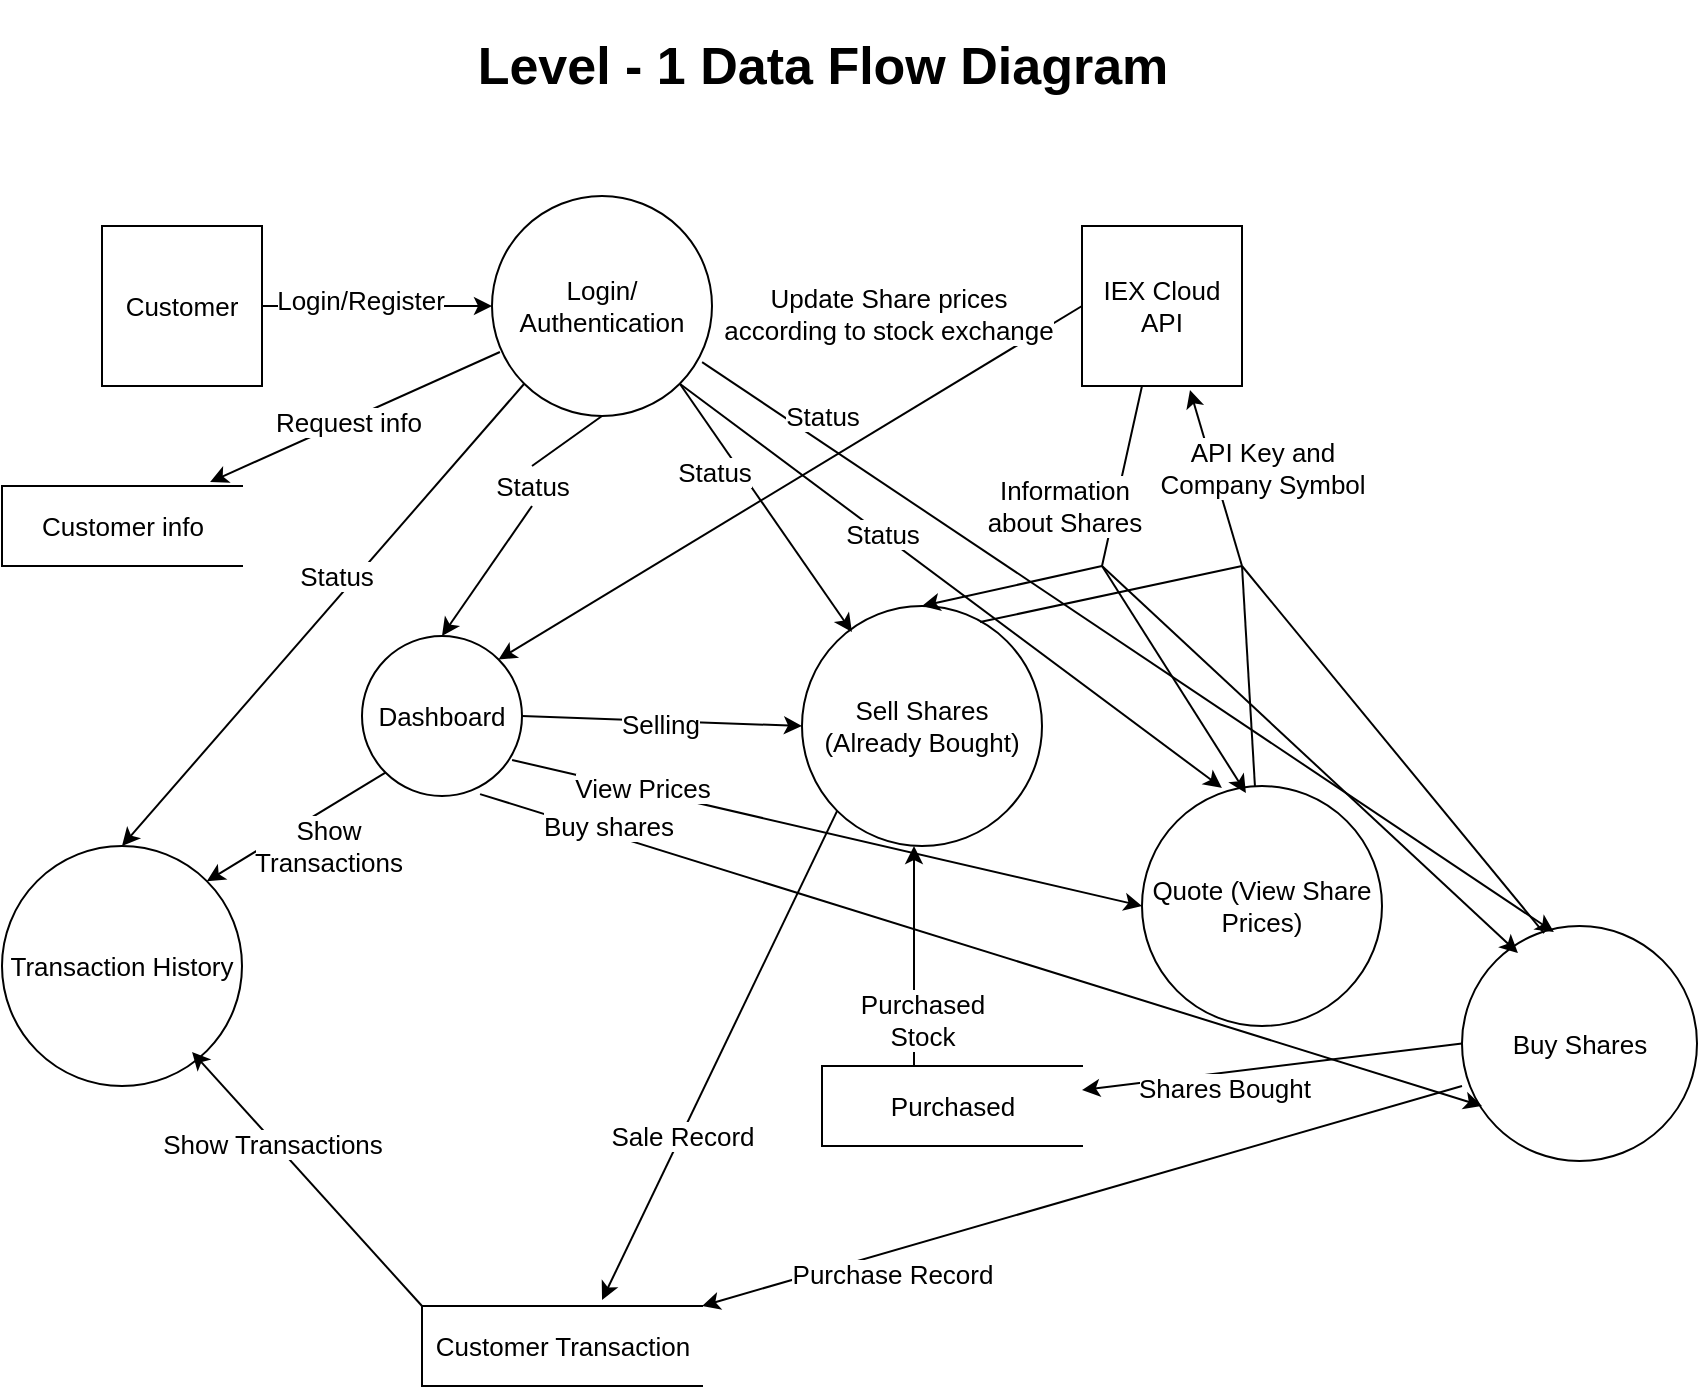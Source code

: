 <mxfile version="16.5.2" type="github">
  <diagram name="Page-1" id="52a04d89-c75d-2922-d76d-85b35f80e030">
    <mxGraphModel dx="868" dy="425" grid="1" gridSize="10" guides="1" tooltips="1" connect="1" arrows="1" fold="1" page="1" pageScale="1" pageWidth="1100" pageHeight="850" background="none" math="0" shadow="0">
      <root>
        <mxCell id="0" />
        <mxCell id="1" parent="0" />
        <mxCell id="CykZe8ZlgCOdlAW5LK25-1" value="&lt;h1&gt;Level - 1 Data Flow Diagram&lt;/h1&gt;" style="text;html=1;align=center;verticalAlign=middle;resizable=0;points=[];autosize=1;strokeColor=none;fillColor=none;fontSize=13;" vertex="1" parent="1">
          <mxGeometry x="290" y="70" width="360" height="60" as="geometry" />
        </mxCell>
        <mxCell id="CykZe8ZlgCOdlAW5LK25-2" value="Customer" style="whiteSpace=wrap;html=1;aspect=fixed;fontSize=13;" vertex="1" parent="1">
          <mxGeometry x="110" y="180" width="80" height="80" as="geometry" />
        </mxCell>
        <mxCell id="CykZe8ZlgCOdlAW5LK25-4" value="IEX Cloud API" style="whiteSpace=wrap;html=1;aspect=fixed;fontSize=13;" vertex="1" parent="1">
          <mxGeometry x="600" y="180" width="80" height="80" as="geometry" />
        </mxCell>
        <mxCell id="CykZe8ZlgCOdlAW5LK25-5" value="Login/&lt;br&gt;Authentication" style="ellipse;whiteSpace=wrap;html=1;aspect=fixed;fontSize=13;" vertex="1" parent="1">
          <mxGeometry x="305" y="165" width="110" height="110" as="geometry" />
        </mxCell>
        <mxCell id="CykZe8ZlgCOdlAW5LK25-6" value="Sell Shares (Already Bought)" style="ellipse;whiteSpace=wrap;html=1;aspect=fixed;fontSize=13;" vertex="1" parent="1">
          <mxGeometry x="460" y="370" width="120" height="120" as="geometry" />
        </mxCell>
        <mxCell id="CykZe8ZlgCOdlAW5LK25-7" value="Buy Shares" style="ellipse;whiteSpace=wrap;html=1;aspect=fixed;fontSize=13;" vertex="1" parent="1">
          <mxGeometry x="790" y="530" width="117.5" height="117.5" as="geometry" />
        </mxCell>
        <mxCell id="CykZe8ZlgCOdlAW5LK25-8" value="Dashboard" style="ellipse;whiteSpace=wrap;html=1;aspect=fixed;fontSize=13;" vertex="1" parent="1">
          <mxGeometry x="240" y="385" width="80" height="80" as="geometry" />
        </mxCell>
        <mxCell id="CykZe8ZlgCOdlAW5LK25-9" value="Quote (View Share Prices)" style="ellipse;whiteSpace=wrap;html=1;aspect=fixed;fontSize=13;" vertex="1" parent="1">
          <mxGeometry x="630" y="460" width="120" height="120" as="geometry" />
        </mxCell>
        <mxCell id="CykZe8ZlgCOdlAW5LK25-10" value="Customer info" style="html=1;dashed=0;whitespace=wrap;shape=partialRectangle;right=0;fontSize=13;" vertex="1" parent="1">
          <mxGeometry x="60" y="310" width="120" height="40" as="geometry" />
        </mxCell>
        <mxCell id="CykZe8ZlgCOdlAW5LK25-11" value="Customer Transaction" style="html=1;dashed=0;whitespace=wrap;shape=partialRectangle;right=0;fontSize=13;" vertex="1" parent="1">
          <mxGeometry x="270" y="720" width="140" height="40" as="geometry" />
        </mxCell>
        <mxCell id="CykZe8ZlgCOdlAW5LK25-12" value="" style="endArrow=classic;html=1;rounded=0;fontSize=13;exitX=1;exitY=0.5;exitDx=0;exitDy=0;entryX=0;entryY=0.5;entryDx=0;entryDy=0;" edge="1" parent="1" source="CykZe8ZlgCOdlAW5LK25-2" target="CykZe8ZlgCOdlAW5LK25-5">
          <mxGeometry width="50" height="50" relative="1" as="geometry">
            <mxPoint x="420" y="380" as="sourcePoint" />
            <mxPoint x="470" y="330" as="targetPoint" />
          </mxGeometry>
        </mxCell>
        <mxCell id="CykZe8ZlgCOdlAW5LK25-13" value="Login/Register" style="edgeLabel;html=1;align=center;verticalAlign=middle;resizable=0;points=[];fontSize=13;" vertex="1" connectable="0" parent="CykZe8ZlgCOdlAW5LK25-12">
          <mxGeometry x="-0.155" y="3" relative="1" as="geometry">
            <mxPoint as="offset" />
          </mxGeometry>
        </mxCell>
        <mxCell id="CykZe8ZlgCOdlAW5LK25-14" value="" style="endArrow=classic;html=1;rounded=0;fontSize=13;exitX=0.5;exitY=1;exitDx=0;exitDy=0;entryX=0.5;entryY=0;entryDx=0;entryDy=0;fontStyle=0;startArrow=none;" edge="1" parent="1" source="CykZe8ZlgCOdlAW5LK25-15" target="CykZe8ZlgCOdlAW5LK25-8">
          <mxGeometry width="50" height="50" relative="1" as="geometry">
            <mxPoint x="420" y="380" as="sourcePoint" />
            <mxPoint x="395" y="360" as="targetPoint" />
          </mxGeometry>
        </mxCell>
        <mxCell id="CykZe8ZlgCOdlAW5LK25-15" value="Status" style="text;html=1;align=center;verticalAlign=middle;resizable=0;points=[];autosize=1;strokeColor=none;fillColor=none;fontSize=13;" vertex="1" parent="1">
          <mxGeometry x="300" y="300" width="50" height="20" as="geometry" />
        </mxCell>
        <mxCell id="CykZe8ZlgCOdlAW5LK25-16" value="" style="endArrow=none;html=1;rounded=0;fontSize=13;exitX=0.5;exitY=1;exitDx=0;exitDy=0;entryX=0.5;entryY=0;entryDx=0;entryDy=0;fontStyle=0" edge="1" parent="1" source="CykZe8ZlgCOdlAW5LK25-5" target="CykZe8ZlgCOdlAW5LK25-15">
          <mxGeometry width="50" height="50" relative="1" as="geometry">
            <mxPoint x="395" y="310" as="sourcePoint" />
            <mxPoint x="400" y="380" as="targetPoint" />
          </mxGeometry>
        </mxCell>
        <mxCell id="CykZe8ZlgCOdlAW5LK25-17" value="" style="endArrow=classic;html=1;rounded=0;fontSize=13;entryX=0.675;entryY=1.025;entryDx=0;entryDy=0;entryPerimeter=0;" edge="1" parent="1" target="CykZe8ZlgCOdlAW5LK25-4">
          <mxGeometry width="50" height="50" relative="1" as="geometry">
            <mxPoint x="680" y="350" as="sourcePoint" />
            <mxPoint x="712" y="140" as="targetPoint" />
          </mxGeometry>
        </mxCell>
        <mxCell id="CykZe8ZlgCOdlAW5LK25-18" value="API Key and &lt;br&gt;Company Symbol" style="edgeLabel;html=1;align=center;verticalAlign=middle;resizable=0;points=[];fontSize=13;" vertex="1" connectable="0" parent="CykZe8ZlgCOdlAW5LK25-17">
          <mxGeometry x="-0.176" y="-4" relative="1" as="geometry">
            <mxPoint x="17" y="-12" as="offset" />
          </mxGeometry>
        </mxCell>
        <mxCell id="CykZe8ZlgCOdlAW5LK25-23" value="Purchased" style="html=1;dashed=0;whitespace=wrap;shape=partialRectangle;right=0;fontSize=13;" vertex="1" parent="1">
          <mxGeometry x="470" y="600" width="130" height="40" as="geometry" />
        </mxCell>
        <mxCell id="CykZe8ZlgCOdlAW5LK25-24" value="" style="endArrow=none;html=1;rounded=0;fontSize=13;" edge="1" parent="1" source="CykZe8ZlgCOdlAW5LK25-9">
          <mxGeometry width="50" height="50" relative="1" as="geometry">
            <mxPoint x="620" y="430" as="sourcePoint" />
            <mxPoint x="680" y="350" as="targetPoint" />
            <Array as="points" />
          </mxGeometry>
        </mxCell>
        <mxCell id="CykZe8ZlgCOdlAW5LK25-26" value="" style="endArrow=none;html=1;rounded=0;fontSize=13;exitX=0.349;exitY=0.03;exitDx=0;exitDy=0;exitPerimeter=0;" edge="1" parent="1" source="CykZe8ZlgCOdlAW5LK25-7">
          <mxGeometry width="50" height="50" relative="1" as="geometry">
            <mxPoint x="800" y="430" as="sourcePoint" />
            <mxPoint x="680" y="350" as="targetPoint" />
          </mxGeometry>
        </mxCell>
        <mxCell id="CykZe8ZlgCOdlAW5LK25-27" value="" style="endArrow=none;html=1;rounded=0;fontSize=13;exitX=0.742;exitY=0.067;exitDx=0;exitDy=0;exitPerimeter=0;" edge="1" parent="1" source="CykZe8ZlgCOdlAW5LK25-6">
          <mxGeometry width="50" height="50" relative="1" as="geometry">
            <mxPoint x="480" y="490" as="sourcePoint" />
            <mxPoint x="680" y="350" as="targetPoint" />
          </mxGeometry>
        </mxCell>
        <mxCell id="CykZe8ZlgCOdlAW5LK25-28" value="" style="endArrow=none;html=1;rounded=0;fontSize=13;" edge="1" parent="1">
          <mxGeometry width="50" height="50" relative="1" as="geometry">
            <mxPoint x="610" y="350" as="sourcePoint" />
            <mxPoint x="630" y="260" as="targetPoint" />
          </mxGeometry>
        </mxCell>
        <mxCell id="CykZe8ZlgCOdlAW5LK25-32" value="Information &lt;br&gt;about Shares" style="edgeLabel;html=1;align=center;verticalAlign=middle;resizable=0;points=[];fontSize=13;" vertex="1" connectable="0" parent="CykZe8ZlgCOdlAW5LK25-28">
          <mxGeometry x="-0.252" y="2" relative="1" as="geometry">
            <mxPoint x="-25" y="4" as="offset" />
          </mxGeometry>
        </mxCell>
        <mxCell id="CykZe8ZlgCOdlAW5LK25-29" value="" style="endArrow=classic;html=1;rounded=0;fontSize=13;entryX=0.238;entryY=0.115;entryDx=0;entryDy=0;entryPerimeter=0;" edge="1" parent="1" target="CykZe8ZlgCOdlAW5LK25-7">
          <mxGeometry width="50" height="50" relative="1" as="geometry">
            <mxPoint x="610" y="350" as="sourcePoint" />
            <mxPoint x="480" y="310" as="targetPoint" />
          </mxGeometry>
        </mxCell>
        <mxCell id="CykZe8ZlgCOdlAW5LK25-30" value="" style="endArrow=classic;html=1;rounded=0;fontSize=13;entryX=0.433;entryY=0.029;entryDx=0;entryDy=0;entryPerimeter=0;" edge="1" parent="1" target="CykZe8ZlgCOdlAW5LK25-9">
          <mxGeometry width="50" height="50" relative="1" as="geometry">
            <mxPoint x="610" y="350" as="sourcePoint" />
            <mxPoint x="600" y="350" as="targetPoint" />
          </mxGeometry>
        </mxCell>
        <mxCell id="CykZe8ZlgCOdlAW5LK25-31" value="" style="endArrow=classic;html=1;rounded=0;fontSize=13;entryX=0.5;entryY=0;entryDx=0;entryDy=0;" edge="1" parent="1" target="CykZe8ZlgCOdlAW5LK25-6">
          <mxGeometry width="50" height="50" relative="1" as="geometry">
            <mxPoint x="610" y="350" as="sourcePoint" />
            <mxPoint x="530" y="350" as="targetPoint" />
          </mxGeometry>
        </mxCell>
        <mxCell id="CykZe8ZlgCOdlAW5LK25-33" value="" style="endArrow=classic;html=1;rounded=0;fontSize=13;exitX=0;exitY=0.5;exitDx=0;exitDy=0;entryX=1;entryY=0;entryDx=0;entryDy=0;" edge="1" parent="1" source="CykZe8ZlgCOdlAW5LK25-4" target="CykZe8ZlgCOdlAW5LK25-8">
          <mxGeometry width="50" height="50" relative="1" as="geometry">
            <mxPoint x="430" y="350" as="sourcePoint" />
            <mxPoint x="310" y="410" as="targetPoint" />
          </mxGeometry>
        </mxCell>
        <mxCell id="CykZe8ZlgCOdlAW5LK25-34" value="Update Share prices &lt;br&gt;according to stock exchange" style="edgeLabel;html=1;align=center;verticalAlign=middle;resizable=0;points=[];fontSize=13;" vertex="1" connectable="0" parent="CykZe8ZlgCOdlAW5LK25-33">
          <mxGeometry x="0.147" y="4" relative="1" as="geometry">
            <mxPoint x="68" y="-101" as="offset" />
          </mxGeometry>
        </mxCell>
        <mxCell id="CykZe8ZlgCOdlAW5LK25-35" value="" style="endArrow=classic;html=1;rounded=0;fontSize=13;exitX=1;exitY=0.5;exitDx=0;exitDy=0;entryX=0;entryY=0.5;entryDx=0;entryDy=0;" edge="1" parent="1" source="CykZe8ZlgCOdlAW5LK25-8" target="CykZe8ZlgCOdlAW5LK25-6">
          <mxGeometry width="50" height="50" relative="1" as="geometry">
            <mxPoint x="430" y="540" as="sourcePoint" />
            <mxPoint x="480" y="490" as="targetPoint" />
          </mxGeometry>
        </mxCell>
        <mxCell id="CykZe8ZlgCOdlAW5LK25-36" value="Selling" style="edgeLabel;html=1;align=center;verticalAlign=middle;resizable=0;points=[];fontSize=13;" vertex="1" connectable="0" parent="CykZe8ZlgCOdlAW5LK25-35">
          <mxGeometry x="-0.409" y="-3" relative="1" as="geometry">
            <mxPoint x="27" y="-1" as="offset" />
          </mxGeometry>
        </mxCell>
        <mxCell id="CykZe8ZlgCOdlAW5LK25-37" value="" style="endArrow=classic;html=1;rounded=0;fontSize=13;entryX=0;entryY=0.5;entryDx=0;entryDy=0;exitX=0.938;exitY=0.775;exitDx=0;exitDy=0;exitPerimeter=0;" edge="1" parent="1" source="CykZe8ZlgCOdlAW5LK25-8" target="CykZe8ZlgCOdlAW5LK25-9">
          <mxGeometry width="50" height="50" relative="1" as="geometry">
            <mxPoint x="320" y="440" as="sourcePoint" />
            <mxPoint x="450" y="500" as="targetPoint" />
          </mxGeometry>
        </mxCell>
        <mxCell id="CykZe8ZlgCOdlAW5LK25-38" value="View Prices" style="edgeLabel;html=1;align=center;verticalAlign=middle;resizable=0;points=[];fontSize=13;" vertex="1" connectable="0" parent="CykZe8ZlgCOdlAW5LK25-37">
          <mxGeometry x="-0.108" y="-5" relative="1" as="geometry">
            <mxPoint x="-74" y="-24" as="offset" />
          </mxGeometry>
        </mxCell>
        <mxCell id="CykZe8ZlgCOdlAW5LK25-39" value="" style="endArrow=classic;html=1;rounded=0;fontSize=13;exitX=0.738;exitY=0.988;exitDx=0;exitDy=0;exitPerimeter=0;" edge="1" parent="1" source="CykZe8ZlgCOdlAW5LK25-8">
          <mxGeometry width="50" height="50" relative="1" as="geometry">
            <mxPoint x="430" y="540" as="sourcePoint" />
            <mxPoint x="800" y="620" as="targetPoint" />
          </mxGeometry>
        </mxCell>
        <mxCell id="CykZe8ZlgCOdlAW5LK25-40" value="Buy shares" style="edgeLabel;html=1;align=center;verticalAlign=middle;resizable=0;points=[];fontSize=13;" vertex="1" connectable="0" parent="CykZe8ZlgCOdlAW5LK25-39">
          <mxGeometry x="-0.57" y="-2" relative="1" as="geometry">
            <mxPoint x="-44" y="-20" as="offset" />
          </mxGeometry>
        </mxCell>
        <mxCell id="CykZe8ZlgCOdlAW5LK25-41" value="Transaction History" style="ellipse;whiteSpace=wrap;html=1;aspect=fixed;fontSize=13;" vertex="1" parent="1">
          <mxGeometry x="60" y="490" width="120" height="120" as="geometry" />
        </mxCell>
        <mxCell id="CykZe8ZlgCOdlAW5LK25-42" value="" style="endArrow=classic;html=1;rounded=0;fontSize=13;exitX=0;exitY=1;exitDx=0;exitDy=0;entryX=1;entryY=0;entryDx=0;entryDy=0;" edge="1" parent="1" source="CykZe8ZlgCOdlAW5LK25-8" target="CykZe8ZlgCOdlAW5LK25-41">
          <mxGeometry width="50" height="50" relative="1" as="geometry">
            <mxPoint x="430" y="540" as="sourcePoint" />
            <mxPoint x="480" y="490" as="targetPoint" />
          </mxGeometry>
        </mxCell>
        <mxCell id="CykZe8ZlgCOdlAW5LK25-43" value="Show &lt;br&gt;Transactions" style="edgeLabel;html=1;align=center;verticalAlign=middle;resizable=0;points=[];fontSize=13;" vertex="1" connectable="0" parent="CykZe8ZlgCOdlAW5LK25-42">
          <mxGeometry x="-0.348" relative="1" as="geometry">
            <mxPoint y="19" as="offset" />
          </mxGeometry>
        </mxCell>
        <mxCell id="CykZe8ZlgCOdlAW5LK25-45" value="" style="endArrow=classic;html=1;rounded=0;fontSize=13;entryX=0.5;entryY=0;entryDx=0;entryDy=0;exitX=0;exitY=1;exitDx=0;exitDy=0;" edge="1" parent="1" source="CykZe8ZlgCOdlAW5LK25-5" target="CykZe8ZlgCOdlAW5LK25-41">
          <mxGeometry width="50" height="50" relative="1" as="geometry">
            <mxPoint x="125" y="360" as="sourcePoint" />
            <mxPoint x="175" y="310" as="targetPoint" />
          </mxGeometry>
        </mxCell>
        <mxCell id="CykZe8ZlgCOdlAW5LK25-46" value="Status" style="edgeLabel;html=1;align=center;verticalAlign=middle;resizable=0;points=[];fontSize=13;" vertex="1" connectable="0" parent="CykZe8ZlgCOdlAW5LK25-45">
          <mxGeometry x="-0.123" y="-8" relative="1" as="geometry">
            <mxPoint as="offset" />
          </mxGeometry>
        </mxCell>
        <mxCell id="CykZe8ZlgCOdlAW5LK25-47" value="" style="endArrow=classic;html=1;rounded=0;fontSize=13;exitX=1;exitY=1;exitDx=0;exitDy=0;entryX=0.208;entryY=0.108;entryDx=0;entryDy=0;entryPerimeter=0;" edge="1" parent="1" source="CykZe8ZlgCOdlAW5LK25-5" target="CykZe8ZlgCOdlAW5LK25-6">
          <mxGeometry width="50" height="50" relative="1" as="geometry">
            <mxPoint x="440" y="330" as="sourcePoint" />
            <mxPoint x="490" y="280" as="targetPoint" />
          </mxGeometry>
        </mxCell>
        <mxCell id="CykZe8ZlgCOdlAW5LK25-48" value="Status" style="edgeLabel;html=1;align=center;verticalAlign=middle;resizable=0;points=[];fontSize=13;" vertex="1" connectable="0" parent="CykZe8ZlgCOdlAW5LK25-47">
          <mxGeometry x="-0.6" y="-2" relative="1" as="geometry">
            <mxPoint x="1" y="18" as="offset" />
          </mxGeometry>
        </mxCell>
        <mxCell id="CykZe8ZlgCOdlAW5LK25-49" value="" style="endArrow=classic;html=1;rounded=0;fontSize=13;exitX=1;exitY=1;exitDx=0;exitDy=0;entryX=0.333;entryY=0.008;entryDx=0;entryDy=0;entryPerimeter=0;" edge="1" parent="1" source="CykZe8ZlgCOdlAW5LK25-5" target="CykZe8ZlgCOdlAW5LK25-9">
          <mxGeometry width="50" height="50" relative="1" as="geometry">
            <mxPoint x="460" y="190" as="sourcePoint" />
            <mxPoint x="510" y="140" as="targetPoint" />
          </mxGeometry>
        </mxCell>
        <mxCell id="CykZe8ZlgCOdlAW5LK25-50" value="Status" style="edgeLabel;html=1;align=center;verticalAlign=middle;resizable=0;points=[];fontSize=13;" vertex="1" connectable="0" parent="CykZe8ZlgCOdlAW5LK25-49">
          <mxGeometry x="-0.257" relative="1" as="geometry">
            <mxPoint as="offset" />
          </mxGeometry>
        </mxCell>
        <mxCell id="CykZe8ZlgCOdlAW5LK25-53" value="" style="endArrow=classic;html=1;rounded=0;fontSize=13;entryX=0.391;entryY=0.026;entryDx=0;entryDy=0;entryPerimeter=0;exitX=0.955;exitY=0.755;exitDx=0;exitDy=0;exitPerimeter=0;" edge="1" parent="1" source="CykZe8ZlgCOdlAW5LK25-5" target="CykZe8ZlgCOdlAW5LK25-7">
          <mxGeometry width="50" height="50" relative="1" as="geometry">
            <mxPoint x="510" y="310" as="sourcePoint" />
            <mxPoint x="840" y="420" as="targetPoint" />
          </mxGeometry>
        </mxCell>
        <mxCell id="CykZe8ZlgCOdlAW5LK25-54" value="Status" style="edgeLabel;html=1;align=center;verticalAlign=middle;resizable=0;points=[];fontSize=13;" vertex="1" connectable="0" parent="CykZe8ZlgCOdlAW5LK25-53">
          <mxGeometry x="-0.799" y="-2" relative="1" as="geometry">
            <mxPoint x="18" y="-4" as="offset" />
          </mxGeometry>
        </mxCell>
        <mxCell id="CykZe8ZlgCOdlAW5LK25-55" value="" style="endArrow=classic;html=1;rounded=0;fontSize=13;entryX=0.867;entryY=-0.05;entryDx=0;entryDy=0;entryPerimeter=0;exitX=0.036;exitY=0.709;exitDx=0;exitDy=0;exitPerimeter=0;" edge="1" parent="1" source="CykZe8ZlgCOdlAW5LK25-5" target="CykZe8ZlgCOdlAW5LK25-10">
          <mxGeometry width="50" height="50" relative="1" as="geometry">
            <mxPoint x="440" y="330" as="sourcePoint" />
            <mxPoint x="490" y="280" as="targetPoint" />
          </mxGeometry>
        </mxCell>
        <mxCell id="CykZe8ZlgCOdlAW5LK25-56" value="Request info" style="edgeLabel;html=1;align=center;verticalAlign=middle;resizable=0;points=[];fontSize=13;" vertex="1" connectable="0" parent="CykZe8ZlgCOdlAW5LK25-55">
          <mxGeometry x="0.308" y="2" relative="1" as="geometry">
            <mxPoint x="18" y="-10" as="offset" />
          </mxGeometry>
        </mxCell>
        <mxCell id="CykZe8ZlgCOdlAW5LK25-57" value="" style="endArrow=classic;html=1;rounded=0;fontSize=13;exitX=0;exitY=0.5;exitDx=0;exitDy=0;" edge="1" parent="1" source="CykZe8ZlgCOdlAW5LK25-7" target="CykZe8ZlgCOdlAW5LK25-23">
          <mxGeometry width="50" height="50" relative="1" as="geometry">
            <mxPoint x="440" y="730" as="sourcePoint" />
            <mxPoint x="490" y="680" as="targetPoint" />
          </mxGeometry>
        </mxCell>
        <mxCell id="CykZe8ZlgCOdlAW5LK25-58" value="Shares Bought" style="edgeLabel;html=1;align=center;verticalAlign=middle;resizable=0;points=[];fontSize=13;" vertex="1" connectable="0" parent="CykZe8ZlgCOdlAW5LK25-57">
          <mxGeometry x="0.251" y="-5" relative="1" as="geometry">
            <mxPoint y="12" as="offset" />
          </mxGeometry>
        </mxCell>
        <mxCell id="CykZe8ZlgCOdlAW5LK25-59" value="" style="endArrow=classic;html=1;rounded=0;fontSize=13;entryX=1;entryY=0;entryDx=0;entryDy=0;" edge="1" parent="1" target="CykZe8ZlgCOdlAW5LK25-11">
          <mxGeometry width="50" height="50" relative="1" as="geometry">
            <mxPoint x="790" y="610" as="sourcePoint" />
            <mxPoint x="490" y="480" as="targetPoint" />
          </mxGeometry>
        </mxCell>
        <mxCell id="CykZe8ZlgCOdlAW5LK25-60" value="Purchase Record" style="edgeLabel;html=1;align=center;verticalAlign=middle;resizable=0;points=[];fontSize=13;" vertex="1" connectable="0" parent="CykZe8ZlgCOdlAW5LK25-59">
          <mxGeometry x="0.613" y="3" relative="1" as="geometry">
            <mxPoint x="20" y="2" as="offset" />
          </mxGeometry>
        </mxCell>
        <mxCell id="CykZe8ZlgCOdlAW5LK25-61" value="" style="endArrow=classic;html=1;rounded=0;fontSize=13;entryX=0.643;entryY=-0.075;entryDx=0;entryDy=0;entryPerimeter=0;exitX=0;exitY=1;exitDx=0;exitDy=0;" edge="1" parent="1" source="CykZe8ZlgCOdlAW5LK25-6" target="CykZe8ZlgCOdlAW5LK25-11">
          <mxGeometry width="50" height="50" relative="1" as="geometry">
            <mxPoint x="500" y="490" as="sourcePoint" />
            <mxPoint x="490" y="480" as="targetPoint" />
          </mxGeometry>
        </mxCell>
        <mxCell id="CykZe8ZlgCOdlAW5LK25-62" value="Sale Record" style="edgeLabel;html=1;align=center;verticalAlign=middle;resizable=0;points=[];fontSize=13;" vertex="1" connectable="0" parent="CykZe8ZlgCOdlAW5LK25-61">
          <mxGeometry x="0.33" relative="1" as="geometry">
            <mxPoint as="offset" />
          </mxGeometry>
        </mxCell>
        <mxCell id="CykZe8ZlgCOdlAW5LK25-63" value="" style="endArrow=classic;html=1;rounded=0;fontSize=13;" edge="1" parent="1">
          <mxGeometry width="50" height="50" relative="1" as="geometry">
            <mxPoint x="516" y="600" as="sourcePoint" />
            <mxPoint x="516" y="490" as="targetPoint" />
          </mxGeometry>
        </mxCell>
        <mxCell id="CykZe8ZlgCOdlAW5LK25-64" value="Purchased &lt;br&gt;Stock" style="edgeLabel;html=1;align=center;verticalAlign=middle;resizable=0;points=[];fontSize=13;" vertex="1" connectable="0" parent="CykZe8ZlgCOdlAW5LK25-63">
          <mxGeometry x="-0.42" y="-1" relative="1" as="geometry">
            <mxPoint x="3" y="9" as="offset" />
          </mxGeometry>
        </mxCell>
        <mxCell id="CykZe8ZlgCOdlAW5LK25-65" value="" style="endArrow=classic;html=1;rounded=0;fontSize=13;exitX=0;exitY=0;exitDx=0;exitDy=0;entryX=0.792;entryY=0.858;entryDx=0;entryDy=0;entryPerimeter=0;" edge="1" parent="1" source="CykZe8ZlgCOdlAW5LK25-11" target="CykZe8ZlgCOdlAW5LK25-41">
          <mxGeometry width="50" height="50" relative="1" as="geometry">
            <mxPoint x="190" y="700" as="sourcePoint" />
            <mxPoint x="240" y="650" as="targetPoint" />
          </mxGeometry>
        </mxCell>
        <mxCell id="CykZe8ZlgCOdlAW5LK25-66" value="Show Transactions" style="edgeLabel;html=1;align=center;verticalAlign=middle;resizable=0;points=[];fontSize=13;" vertex="1" connectable="0" parent="CykZe8ZlgCOdlAW5LK25-65">
          <mxGeometry x="0.289" y="1" relative="1" as="geometry">
            <mxPoint as="offset" />
          </mxGeometry>
        </mxCell>
      </root>
    </mxGraphModel>
  </diagram>
</mxfile>
